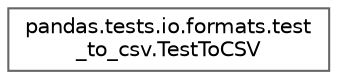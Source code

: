 digraph "Graphical Class Hierarchy"
{
 // LATEX_PDF_SIZE
  bgcolor="transparent";
  edge [fontname=Helvetica,fontsize=10,labelfontname=Helvetica,labelfontsize=10];
  node [fontname=Helvetica,fontsize=10,shape=box,height=0.2,width=0.4];
  rankdir="LR";
  Node0 [id="Node000000",label="pandas.tests.io.formats.test\l_to_csv.TestToCSV",height=0.2,width=0.4,color="grey40", fillcolor="white", style="filled",URL="$d7/d44/classpandas_1_1tests_1_1io_1_1formats_1_1test__to__csv_1_1TestToCSV.html",tooltip=" "];
}
